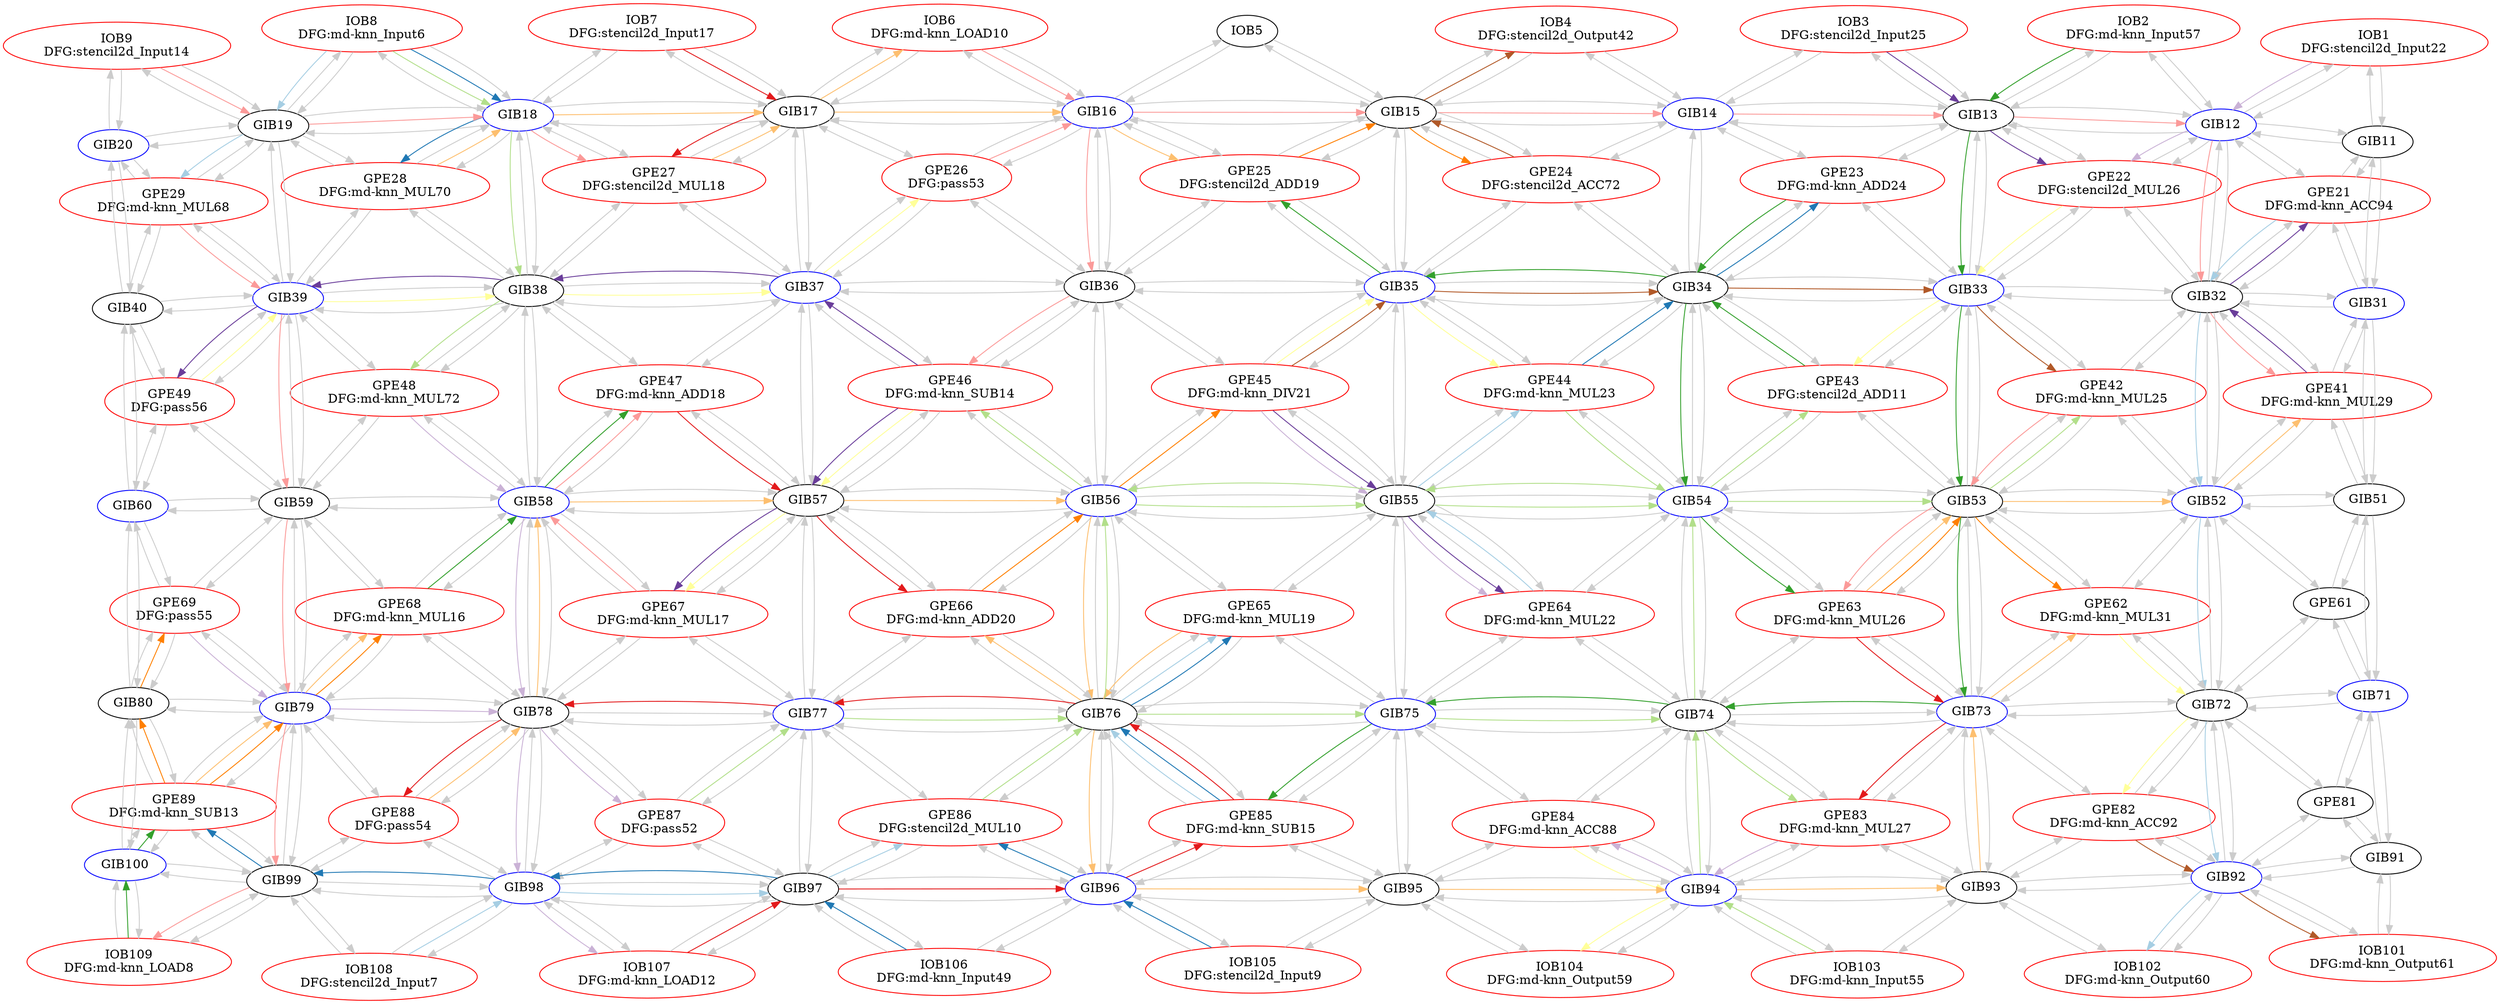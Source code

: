 Digraph G {
layout = sfdp;
overlap = scale;
IOB1[label = "IOB1\nDFG:stencil2d_Input22", color = red];
GIB11->IOB1[color = gray80];
GIB12->IOB1[color = gray80];
IOB2[label = "IOB2\nDFG:md-knn_Input57", color = red];
GIB12->IOB2[color = gray80];
GIB13->IOB2[color = gray80];
IOB3[label = "IOB3\nDFG:stencil2d_Input25", color = red];
GIB13->IOB3[color = gray80];
GIB14->IOB3[color = gray80];
IOB4[label = "IOB4\nDFG:stencil2d_Output42", color = red];
GIB14->IOB4[color = gray80];
GIB15->IOB4[color = gray80];
IOB5[label = "IOB5", color = black];
GIB15->IOB5[color = gray80];
GIB16->IOB5[color = gray80];
IOB6[label = "IOB6\nDFG:md-knn_LOAD10", color = red];
GIB16->IOB6[color = gray80];
GIB17->IOB6[color = gray80];
IOB7[label = "IOB7\nDFG:stencil2d_Input17", color = red];
GIB17->IOB7[color = gray80];
GIB18->IOB7[color = gray80];
IOB8[label = "IOB8\nDFG:md-knn_Input6", color = red];
GIB18->IOB8[color = gray80];
GIB19->IOB8[color = gray80];
IOB9[label = "IOB9\nDFG:stencil2d_Input14", color = red];
GIB19->IOB9[color = gray80];
GIB20->IOB9[color = gray80];
GIB11[label = "GIB11", color = black];
IOB1->GIB11[color = gray80];
GIB12->GIB11[color = gray80];
GPE21->GIB11[color = gray80];
GIB31->GIB11[color = gray80];
GIB12[label = "GIB12", color = blue];
IOB1->GIB12[color = gray80];
IOB2->GIB12[color = gray80];
GIB11->GIB12[color = gray80];
GIB13->GIB12[color = gray80];
GPE21->GIB12[color = gray80];
GPE22->GIB12[color = gray80];
GIB32->GIB12[color = gray80];
GIB13[label = "GIB13", color = black];
IOB2->GIB13[color = gray80];
IOB3->GIB13[color = gray80];
GIB12->GIB13[color = gray80];
GIB14->GIB13[color = gray80];
GPE22->GIB13[color = gray80];
GPE23->GIB13[color = gray80];
GIB33->GIB13[color = gray80];
GIB14[label = "GIB14", color = blue];
IOB3->GIB14[color = gray80];
IOB4->GIB14[color = gray80];
GIB13->GIB14[color = gray80];
GIB15->GIB14[color = gray80];
GPE23->GIB14[color = gray80];
GPE24->GIB14[color = gray80];
GIB34->GIB14[color = gray80];
GIB15[label = "GIB15", color = black];
IOB4->GIB15[color = gray80];
IOB5->GIB15[color = gray80];
GIB14->GIB15[color = gray80];
GIB16->GIB15[color = gray80];
GPE24->GIB15[color = gray80];
GPE25->GIB15[color = gray80];
GIB35->GIB15[color = gray80];
GIB16[label = "GIB16", color = blue];
IOB5->GIB16[color = gray80];
IOB6->GIB16[color = gray80];
GIB15->GIB16[color = gray80];
GIB17->GIB16[color = gray80];
GPE25->GIB16[color = gray80];
GPE26->GIB16[color = gray80];
GIB36->GIB16[color = gray80];
GIB17[label = "GIB17", color = black];
IOB6->GIB17[color = gray80];
IOB7->GIB17[color = gray80];
GIB16->GIB17[color = gray80];
GIB18->GIB17[color = gray80];
GPE26->GIB17[color = gray80];
GPE27->GIB17[color = gray80];
GIB37->GIB17[color = gray80];
GIB18[label = "GIB18", color = blue];
IOB7->GIB18[color = gray80];
IOB8->GIB18[color = gray80];
GIB17->GIB18[color = gray80];
GIB19->GIB18[color = gray80];
GPE27->GIB18[color = gray80];
GPE28->GIB18[color = gray80];
GIB38->GIB18[color = gray80];
GIB19[label = "GIB19", color = black];
IOB8->GIB19[color = gray80];
IOB9->GIB19[color = gray80];
GIB18->GIB19[color = gray80];
GIB20->GIB19[color = gray80];
GPE28->GIB19[color = gray80];
GPE29->GIB19[color = gray80];
GIB39->GIB19[color = gray80];
GIB20[label = "GIB20", color = blue];
IOB9->GIB20[color = gray80];
GIB19->GIB20[color = gray80];
GPE29->GIB20[color = gray80];
GIB40->GIB20[color = gray80];
GPE21[label = "GPE21\nDFG:md-knn_ACC94", color = red];
GIB11->GPE21[color = gray80];
GIB12->GPE21[color = gray80];
GIB31->GPE21[color = gray80];
GIB32->GPE21[color = gray80];
GPE22[label = "GPE22\nDFG:stencil2d_MUL26", color = red];
GIB12->GPE22[color = gray80];
GIB13->GPE22[color = gray80];
GIB32->GPE22[color = gray80];
GIB33->GPE22[color = gray80];
GPE23[label = "GPE23\nDFG:md-knn_ADD24", color = red];
GIB13->GPE23[color = gray80];
GIB14->GPE23[color = gray80];
GIB33->GPE23[color = gray80];
GIB34->GPE23[color = gray80];
GPE24[label = "GPE24\nDFG:stencil2d_ACC72", color = red];
GIB14->GPE24[color = gray80];
GIB15->GPE24[color = gray80];
GIB34->GPE24[color = gray80];
GIB35->GPE24[color = gray80];
GPE25[label = "GPE25\nDFG:stencil2d_ADD19", color = red];
GIB15->GPE25[color = gray80];
GIB16->GPE25[color = gray80];
GIB35->GPE25[color = gray80];
GIB36->GPE25[color = gray80];
GPE26[label = "GPE26\nDFG:pass53", color = red];
GIB16->GPE26[color = gray80];
GIB17->GPE26[color = gray80];
GIB36->GPE26[color = gray80];
GIB37->GPE26[color = gray80];
GPE27[label = "GPE27\nDFG:stencil2d_MUL18", color = red];
GIB17->GPE27[color = gray80];
GIB18->GPE27[color = gray80];
GIB37->GPE27[color = gray80];
GIB38->GPE27[color = gray80];
GPE28[label = "GPE28\nDFG:md-knn_MUL70", color = red];
GIB18->GPE28[color = gray80];
GIB19->GPE28[color = gray80];
GIB38->GPE28[color = gray80];
GIB39->GPE28[color = gray80];
GPE29[label = "GPE29\nDFG:md-knn_MUL68", color = red];
GIB19->GPE29[color = gray80];
GIB20->GPE29[color = gray80];
GIB39->GPE29[color = gray80];
GIB40->GPE29[color = gray80];
GIB31[label = "GIB31", color = blue];
GIB11->GIB31[color = gray80];
GPE21->GIB31[color = gray80];
GIB32->GIB31[color = gray80];
GPE41->GIB31[color = gray80];
GIB51->GIB31[color = gray80];
GIB32[label = "GIB32", color = black];
GIB12->GIB32[color = gray80];
GPE21->GIB32[color = gray80];
GPE22->GIB32[color = gray80];
GIB31->GIB32[color = gray80];
GIB33->GIB32[color = gray80];
GPE41->GIB32[color = gray80];
GPE42->GIB32[color = gray80];
GIB52->GIB32[color = gray80];
GIB33[label = "GIB33", color = blue];
GIB13->GIB33[color = gray80];
GPE22->GIB33[color = gray80];
GPE23->GIB33[color = gray80];
GIB32->GIB33[color = gray80];
GIB34->GIB33[color = gray80];
GPE42->GIB33[color = gray80];
GPE43->GIB33[color = gray80];
GIB53->GIB33[color = gray80];
GIB34[label = "GIB34", color = black];
GIB14->GIB34[color = gray80];
GPE23->GIB34[color = gray80];
GPE24->GIB34[color = gray80];
GIB33->GIB34[color = gray80];
GIB35->GIB34[color = gray80];
GPE43->GIB34[color = gray80];
GPE44->GIB34[color = gray80];
GIB54->GIB34[color = gray80];
GIB35[label = "GIB35", color = blue];
GIB15->GIB35[color = gray80];
GPE24->GIB35[color = gray80];
GPE25->GIB35[color = gray80];
GIB34->GIB35[color = gray80];
GIB36->GIB35[color = gray80];
GPE44->GIB35[color = gray80];
GPE45->GIB35[color = gray80];
GIB55->GIB35[color = gray80];
GIB36[label = "GIB36", color = black];
GIB16->GIB36[color = gray80];
GPE25->GIB36[color = gray80];
GPE26->GIB36[color = gray80];
GIB35->GIB36[color = gray80];
GIB37->GIB36[color = gray80];
GPE45->GIB36[color = gray80];
GPE46->GIB36[color = gray80];
GIB56->GIB36[color = gray80];
GIB37[label = "GIB37", color = blue];
GIB17->GIB37[color = gray80];
GPE26->GIB37[color = gray80];
GPE27->GIB37[color = gray80];
GIB36->GIB37[color = gray80];
GIB38->GIB37[color = gray80];
GPE46->GIB37[color = gray80];
GPE47->GIB37[color = gray80];
GIB57->GIB37[color = gray80];
GIB38[label = "GIB38", color = black];
GIB18->GIB38[color = gray80];
GPE27->GIB38[color = gray80];
GPE28->GIB38[color = gray80];
GIB37->GIB38[color = gray80];
GIB39->GIB38[color = gray80];
GPE47->GIB38[color = gray80];
GPE48->GIB38[color = gray80];
GIB58->GIB38[color = gray80];
GIB39[label = "GIB39", color = blue];
GIB19->GIB39[color = gray80];
GPE28->GIB39[color = gray80];
GPE29->GIB39[color = gray80];
GIB38->GIB39[color = gray80];
GIB40->GIB39[color = gray80];
GPE48->GIB39[color = gray80];
GPE49->GIB39[color = gray80];
GIB59->GIB39[color = gray80];
GIB40[label = "GIB40", color = black];
GIB20->GIB40[color = gray80];
GPE29->GIB40[color = gray80];
GIB39->GIB40[color = gray80];
GPE49->GIB40[color = gray80];
GIB60->GIB40[color = gray80];
GPE41[label = "GPE41\nDFG:md-knn_MUL29", color = red];
GIB31->GPE41[color = gray80];
GIB32->GPE41[color = gray80];
GIB51->GPE41[color = gray80];
GIB52->GPE41[color = gray80];
GPE42[label = "GPE42\nDFG:md-knn_MUL25", color = red];
GIB32->GPE42[color = gray80];
GIB33->GPE42[color = gray80];
GIB52->GPE42[color = gray80];
GIB53->GPE42[color = gray80];
GPE43[label = "GPE43\nDFG:stencil2d_ADD11", color = red];
GIB33->GPE43[color = gray80];
GIB34->GPE43[color = gray80];
GIB53->GPE43[color = gray80];
GIB54->GPE43[color = gray80];
GPE44[label = "GPE44\nDFG:md-knn_MUL23", color = red];
GIB34->GPE44[color = gray80];
GIB35->GPE44[color = gray80];
GIB54->GPE44[color = gray80];
GIB55->GPE44[color = gray80];
GPE45[label = "GPE45\nDFG:md-knn_DIV21", color = red];
GIB35->GPE45[color = gray80];
GIB36->GPE45[color = gray80];
GIB55->GPE45[color = gray80];
GIB56->GPE45[color = gray80];
GPE46[label = "GPE46\nDFG:md-knn_SUB14", color = red];
GIB36->GPE46[color = gray80];
GIB37->GPE46[color = gray80];
GIB56->GPE46[color = gray80];
GIB57->GPE46[color = gray80];
GPE47[label = "GPE47\nDFG:md-knn_ADD18", color = red];
GIB37->GPE47[color = gray80];
GIB38->GPE47[color = gray80];
GIB57->GPE47[color = gray80];
GIB58->GPE47[color = gray80];
GPE48[label = "GPE48\nDFG:md-knn_MUL72", color = red];
GIB38->GPE48[color = gray80];
GIB39->GPE48[color = gray80];
GIB58->GPE48[color = gray80];
GIB59->GPE48[color = gray80];
GPE49[label = "GPE49\nDFG:pass56", color = red];
GIB39->GPE49[color = gray80];
GIB40->GPE49[color = gray80];
GIB59->GPE49[color = gray80];
GIB60->GPE49[color = gray80];
GIB51[label = "GIB51", color = black];
GIB31->GIB51[color = gray80];
GPE41->GIB51[color = gray80];
GIB52->GIB51[color = gray80];
GPE61->GIB51[color = gray80];
GIB71->GIB51[color = gray80];
GIB52[label = "GIB52", color = blue];
GIB32->GIB52[color = gray80];
GPE41->GIB52[color = gray80];
GPE42->GIB52[color = gray80];
GIB51->GIB52[color = gray80];
GIB53->GIB52[color = gray80];
GPE61->GIB52[color = gray80];
GPE62->GIB52[color = gray80];
GIB72->GIB52[color = gray80];
GIB53[label = "GIB53", color = black];
GIB33->GIB53[color = gray80];
GPE42->GIB53[color = gray80];
GPE43->GIB53[color = gray80];
GIB52->GIB53[color = gray80];
GIB54->GIB53[color = gray80];
GPE62->GIB53[color = gray80];
GPE63->GIB53[color = gray80];
GIB73->GIB53[color = gray80];
GIB54[label = "GIB54", color = blue];
GIB34->GIB54[color = gray80];
GPE43->GIB54[color = gray80];
GPE44->GIB54[color = gray80];
GIB53->GIB54[color = gray80];
GIB55->GIB54[color = gray80];
GPE63->GIB54[color = gray80];
GPE64->GIB54[color = gray80];
GIB74->GIB54[color = gray80];
GIB55[label = "GIB55", color = black];
GIB35->GIB55[color = gray80];
GPE44->GIB55[color = gray80];
GPE45->GIB55[color = gray80];
GIB54->GIB55[color = gray80];
GIB56->GIB55[color = gray80];
GPE64->GIB55[color = gray80];
GPE65->GIB55[color = gray80];
GIB75->GIB55[color = gray80];
GIB56[label = "GIB56", color = blue];
GIB36->GIB56[color = gray80];
GPE45->GIB56[color = gray80];
GPE46->GIB56[color = gray80];
GIB55->GIB56[color = gray80];
GIB57->GIB56[color = gray80];
GPE65->GIB56[color = gray80];
GPE66->GIB56[color = gray80];
GIB76->GIB56[color = gray80];
GIB57[label = "GIB57", color = black];
GIB37->GIB57[color = gray80];
GPE46->GIB57[color = gray80];
GPE47->GIB57[color = gray80];
GIB56->GIB57[color = gray80];
GIB58->GIB57[color = gray80];
GPE66->GIB57[color = gray80];
GPE67->GIB57[color = gray80];
GIB77->GIB57[color = gray80];
GIB58[label = "GIB58", color = blue];
GIB38->GIB58[color = gray80];
GPE47->GIB58[color = gray80];
GPE48->GIB58[color = gray80];
GIB57->GIB58[color = gray80];
GIB59->GIB58[color = gray80];
GPE67->GIB58[color = gray80];
GPE68->GIB58[color = gray80];
GIB78->GIB58[color = gray80];
GIB59[label = "GIB59", color = black];
GIB39->GIB59[color = gray80];
GPE48->GIB59[color = gray80];
GPE49->GIB59[color = gray80];
GIB58->GIB59[color = gray80];
GIB60->GIB59[color = gray80];
GPE68->GIB59[color = gray80];
GPE69->GIB59[color = gray80];
GIB79->GIB59[color = gray80];
GIB60[label = "GIB60", color = blue];
GIB40->GIB60[color = gray80];
GPE49->GIB60[color = gray80];
GIB59->GIB60[color = gray80];
GPE69->GIB60[color = gray80];
GIB80->GIB60[color = gray80];
GPE61[label = "GPE61", color = black];
GIB51->GPE61[color = gray80];
GIB52->GPE61[color = gray80];
GIB71->GPE61[color = gray80];
GIB72->GPE61[color = gray80];
GPE62[label = "GPE62\nDFG:md-knn_MUL31", color = red];
GIB52->GPE62[color = gray80];
GIB53->GPE62[color = gray80];
GIB72->GPE62[color = gray80];
GIB73->GPE62[color = gray80];
GPE63[label = "GPE63\nDFG:md-knn_MUL26", color = red];
GIB53->GPE63[color = gray80];
GIB54->GPE63[color = gray80];
GIB73->GPE63[color = gray80];
GIB74->GPE63[color = gray80];
GPE64[label = "GPE64\nDFG:md-knn_MUL22", color = red];
GIB54->GPE64[color = gray80];
GIB55->GPE64[color = gray80];
GIB74->GPE64[color = gray80];
GIB75->GPE64[color = gray80];
GPE65[label = "GPE65\nDFG:md-knn_MUL19", color = red];
GIB55->GPE65[color = gray80];
GIB56->GPE65[color = gray80];
GIB75->GPE65[color = gray80];
GIB76->GPE65[color = gray80];
GPE66[label = "GPE66\nDFG:md-knn_ADD20", color = red];
GIB56->GPE66[color = gray80];
GIB57->GPE66[color = gray80];
GIB76->GPE66[color = gray80];
GIB77->GPE66[color = gray80];
GPE67[label = "GPE67\nDFG:md-knn_MUL17", color = red];
GIB57->GPE67[color = gray80];
GIB58->GPE67[color = gray80];
GIB77->GPE67[color = gray80];
GIB78->GPE67[color = gray80];
GPE68[label = "GPE68\nDFG:md-knn_MUL16", color = red];
GIB58->GPE68[color = gray80];
GIB59->GPE68[color = gray80];
GIB78->GPE68[color = gray80];
GIB79->GPE68[color = gray80];
GPE69[label = "GPE69\nDFG:pass55", color = red];
GIB59->GPE69[color = gray80];
GIB60->GPE69[color = gray80];
GIB79->GPE69[color = gray80];
GIB80->GPE69[color = gray80];
GIB71[label = "GIB71", color = blue];
GIB51->GIB71[color = gray80];
GPE61->GIB71[color = gray80];
GIB72->GIB71[color = gray80];
GPE81->GIB71[color = gray80];
GIB91->GIB71[color = gray80];
GIB72[label = "GIB72", color = black];
GIB52->GIB72[color = gray80];
GPE61->GIB72[color = gray80];
GPE62->GIB72[color = gray80];
GIB71->GIB72[color = gray80];
GIB73->GIB72[color = gray80];
GPE81->GIB72[color = gray80];
GPE82->GIB72[color = gray80];
GIB92->GIB72[color = gray80];
GIB73[label = "GIB73", color = blue];
GIB53->GIB73[color = gray80];
GPE62->GIB73[color = gray80];
GPE63->GIB73[color = gray80];
GIB72->GIB73[color = gray80];
GIB74->GIB73[color = gray80];
GPE82->GIB73[color = gray80];
GPE83->GIB73[color = gray80];
GIB93->GIB73[color = gray80];
GIB74[label = "GIB74", color = black];
GIB54->GIB74[color = gray80];
GPE63->GIB74[color = gray80];
GPE64->GIB74[color = gray80];
GIB73->GIB74[color = gray80];
GIB75->GIB74[color = gray80];
GPE83->GIB74[color = gray80];
GPE84->GIB74[color = gray80];
GIB94->GIB74[color = gray80];
GIB75[label = "GIB75", color = blue];
GIB55->GIB75[color = gray80];
GPE64->GIB75[color = gray80];
GPE65->GIB75[color = gray80];
GIB74->GIB75[color = gray80];
GIB76->GIB75[color = gray80];
GPE84->GIB75[color = gray80];
GPE85->GIB75[color = gray80];
GIB95->GIB75[color = gray80];
GIB76[label = "GIB76", color = black];
GIB56->GIB76[color = gray80];
GPE65->GIB76[color = gray80];
GPE66->GIB76[color = gray80];
GIB75->GIB76[color = gray80];
GIB77->GIB76[color = gray80];
GPE85->GIB76[color = gray80];
GPE86->GIB76[color = gray80];
GIB96->GIB76[color = gray80];
GIB77[label = "GIB77", color = blue];
GIB57->GIB77[color = gray80];
GPE66->GIB77[color = gray80];
GPE67->GIB77[color = gray80];
GIB76->GIB77[color = gray80];
GIB78->GIB77[color = gray80];
GPE86->GIB77[color = gray80];
GPE87->GIB77[color = gray80];
GIB97->GIB77[color = gray80];
GIB78[label = "GIB78", color = black];
GIB58->GIB78[color = gray80];
GPE67->GIB78[color = gray80];
GPE68->GIB78[color = gray80];
GIB77->GIB78[color = gray80];
GIB79->GIB78[color = gray80];
GPE87->GIB78[color = gray80];
GPE88->GIB78[color = gray80];
GIB98->GIB78[color = gray80];
GIB79[label = "GIB79", color = blue];
GIB59->GIB79[color = gray80];
GPE68->GIB79[color = gray80];
GPE69->GIB79[color = gray80];
GIB78->GIB79[color = gray80];
GIB80->GIB79[color = gray80];
GPE88->GIB79[color = gray80];
GPE89->GIB79[color = gray80];
GIB99->GIB79[color = gray80];
GIB80[label = "GIB80", color = black];
GIB60->GIB80[color = gray80];
GPE69->GIB80[color = gray80];
GIB79->GIB80[color = gray80];
GPE89->GIB80[color = gray80];
GIB100->GIB80[color = gray80];
GPE81[label = "GPE81", color = black];
GIB71->GPE81[color = gray80];
GIB72->GPE81[color = gray80];
GIB91->GPE81[color = gray80];
GIB92->GPE81[color = gray80];
GPE82[label = "GPE82\nDFG:md-knn_ACC92", color = red];
GIB72->GPE82[color = gray80];
GIB73->GPE82[color = gray80];
GIB92->GPE82[color = gray80];
GIB93->GPE82[color = gray80];
GPE83[label = "GPE83\nDFG:md-knn_MUL27", color = red];
GIB73->GPE83[color = gray80];
GIB74->GPE83[color = gray80];
GIB93->GPE83[color = gray80];
GIB94->GPE83[color = gray80];
GPE84[label = "GPE84\nDFG:md-knn_ACC88", color = red];
GIB74->GPE84[color = gray80];
GIB75->GPE84[color = gray80];
GIB94->GPE84[color = gray80];
GIB95->GPE84[color = gray80];
GPE85[label = "GPE85\nDFG:md-knn_SUB15", color = red];
GIB75->GPE85[color = gray80];
GIB76->GPE85[color = gray80];
GIB95->GPE85[color = gray80];
GIB96->GPE85[color = gray80];
GPE86[label = "GPE86\nDFG:stencil2d_MUL10", color = red];
GIB76->GPE86[color = gray80];
GIB77->GPE86[color = gray80];
GIB96->GPE86[color = gray80];
GIB97->GPE86[color = gray80];
GPE87[label = "GPE87\nDFG:pass52", color = red];
GIB77->GPE87[color = gray80];
GIB78->GPE87[color = gray80];
GIB97->GPE87[color = gray80];
GIB98->GPE87[color = gray80];
GPE88[label = "GPE88\nDFG:pass54", color = red];
GIB78->GPE88[color = gray80];
GIB79->GPE88[color = gray80];
GIB98->GPE88[color = gray80];
GIB99->GPE88[color = gray80];
GPE89[label = "GPE89\nDFG:md-knn_SUB13", color = red];
GIB79->GPE89[color = gray80];
GIB80->GPE89[color = gray80];
GIB99->GPE89[color = gray80];
GIB100->GPE89[color = gray80];
GIB91[label = "GIB91", color = black];
GIB71->GIB91[color = gray80];
GPE81->GIB91[color = gray80];
GIB92->GIB91[color = gray80];
IOB101->GIB91[color = gray80];
GIB92[label = "GIB92", color = blue];
GIB72->GIB92[color = gray80];
GPE81->GIB92[color = gray80];
GPE82->GIB92[color = gray80];
GIB91->GIB92[color = gray80];
GIB93->GIB92[color = gray80];
IOB101->GIB92[color = gray80];
IOB102->GIB92[color = gray80];
GIB93[label = "GIB93", color = black];
GIB73->GIB93[color = gray80];
GPE82->GIB93[color = gray80];
GPE83->GIB93[color = gray80];
GIB92->GIB93[color = gray80];
GIB94->GIB93[color = gray80];
IOB102->GIB93[color = gray80];
IOB103->GIB93[color = gray80];
GIB94[label = "GIB94", color = blue];
GIB74->GIB94[color = gray80];
GPE83->GIB94[color = gray80];
GPE84->GIB94[color = gray80];
GIB93->GIB94[color = gray80];
GIB95->GIB94[color = gray80];
IOB103->GIB94[color = gray80];
IOB104->GIB94[color = gray80];
GIB95[label = "GIB95", color = black];
GIB75->GIB95[color = gray80];
GPE84->GIB95[color = gray80];
GPE85->GIB95[color = gray80];
GIB94->GIB95[color = gray80];
GIB96->GIB95[color = gray80];
IOB104->GIB95[color = gray80];
IOB105->GIB95[color = gray80];
GIB96[label = "GIB96", color = blue];
GIB76->GIB96[color = gray80];
GPE85->GIB96[color = gray80];
GPE86->GIB96[color = gray80];
GIB95->GIB96[color = gray80];
GIB97->GIB96[color = gray80];
IOB105->GIB96[color = gray80];
IOB106->GIB96[color = gray80];
GIB97[label = "GIB97", color = black];
GIB77->GIB97[color = gray80];
GPE86->GIB97[color = gray80];
GPE87->GIB97[color = gray80];
GIB96->GIB97[color = gray80];
GIB98->GIB97[color = gray80];
IOB106->GIB97[color = gray80];
IOB107->GIB97[color = gray80];
GIB98[label = "GIB98", color = blue];
GIB78->GIB98[color = gray80];
GPE87->GIB98[color = gray80];
GPE88->GIB98[color = gray80];
GIB97->GIB98[color = gray80];
GIB99->GIB98[color = gray80];
IOB107->GIB98[color = gray80];
IOB108->GIB98[color = gray80];
GIB99[label = "GIB99", color = black];
GIB79->GIB99[color = gray80];
GPE88->GIB99[color = gray80];
GPE89->GIB99[color = gray80];
GIB98->GIB99[color = gray80];
GIB100->GIB99[color = gray80];
IOB108->GIB99[color = gray80];
IOB109->GIB99[color = gray80];
GIB100[label = "GIB100", color = blue];
GIB80->GIB100[color = gray80];
GPE89->GIB100[color = gray80];
GIB99->GIB100[color = gray80];
IOB109->GIB100[color = gray80];
IOB101[label = "IOB101\nDFG:md-knn_Output61", color = red];
GIB91->IOB101[color = gray80];
GIB92->IOB101[color = gray80];
IOB102[label = "IOB102\nDFG:md-knn_Output60", color = red];
GIB92->IOB102[color = gray80];
GIB93->IOB102[color = gray80];
IOB103[label = "IOB103\nDFG:md-knn_Input55", color = red];
GIB93->IOB103[color = gray80];
GIB94->IOB103[color = gray80];
IOB104[label = "IOB104\nDFG:md-knn_Output59", color = red];
GIB94->IOB104[color = gray80];
GIB95->IOB104[color = gray80];
IOB105[label = "IOB105\nDFG:stencil2d_Input9", color = red];
GIB95->IOB105[color = gray80];
GIB96->IOB105[color = gray80];
IOB106[label = "IOB106\nDFG:md-knn_Input49", color = red];
GIB96->IOB106[color = gray80];
GIB97->IOB106[color = gray80];
IOB107[label = "IOB107\nDFG:md-knn_LOAD12", color = red];
GIB97->IOB107[color = gray80];
GIB98->IOB107[color = gray80];
IOB108[label = "IOB108\nDFG:stencil2d_Input7", color = red];
GIB98->IOB108[color = gray80];
GIB99->IOB108[color = gray80];
IOB109[label = "IOB109\nDFG:md-knn_LOAD8", color = red];
GIB99->IOB109[color = gray80];
GIB100->IOB109[color = gray80];
edge [colorscheme=paired12];
IOB108->GIB98->GIB97->GPE86[weight = 4, color = 1];
IOB105->GIB96->GPE86[weight = 4, color = 2];
GPE86->GIB76->GIB56->GIB55->GIB54->GPE43[weight = 4, color = 3];
GPE43->GIB34->GIB35->GPE25[weight = 4, color = 4];
IOB9->GIB19->GIB18->GPE27[weight = 4, color = 5];
IOB7->GIB17->GPE27[weight = 4, color = 6];
GPE27->GIB17->GIB16->GPE25[weight = 4, color = 7];
GPE25->GIB15->GPE24[weight = 4, color = 8];
IOB1->GIB12->GPE22[weight = 4, color = 9];
IOB3->GIB13->GPE22[weight = 4, color = 10];
GPE22->GIB33->GPE43[weight = 4, color = 11];
GPE24->GIB15->IOB4[weight = 4, color = 12];
IOB8->GIB19->GPE29[weight = 4, color = 1];
IOB8->GIB18->GPE28[weight = 4, color = 2];
IOB8->GIB18->GIB38->GPE48[weight = 4, color = 3];
IOB109->GIB100->GPE89[weight = 4, color = 4];
IOB6->GIB16->GIB36->GPE46[weight = 4, color = 5];
IOB107->GIB97->GIB96->GPE85[weight = 4, color = 6];
GPE89->GIB79->GPE68[weight = 4, color = 7];
GPE89->GIB79->GPE68[weight = 4, color = 8];
GPE46->GIB57->GPE67[weight = 4, color = 10];
GPE46->GIB57->GPE67[weight = 4, color = 11];
GPE85->GIB76->GPE65[weight = 4, color = 1];
GPE85->GIB76->GPE65[weight = 4, color = 2];
GPE68->GIB58->GPE47[weight = 4, color = 4];
GPE67->GIB58->GPE47[weight = 4, color = 5];
GPE47->GIB57->GPE66[weight = 4, color = 6];
GPE65->GIB76->GPE66[weight = 4, color = 7];
GPE66->GIB56->GPE45[weight = 4, color = 8];
GPE45->GIB55->GPE64[weight = 4, color = 9];
GPE45->GIB55->GPE64[weight = 4, color = 10];
GPE45->GIB35->GPE44[weight = 4, color = 11];
GPE45->GIB35->GIB34->GIB33->GPE42[weight = 4, color = 12];
GPE64->GIB55->GPE44[weight = 4, color = 1];
GPE44->GIB34->GPE23[weight = 4, color = 2];
GPE44->GIB54->GIB53->GPE42[weight = 4, color = 3];
GPE23->GIB34->GIB54->GPE63[weight = 4, color = 4];
GPE42->GIB53->GPE63[weight = 4, color = 5];
GPE63->GIB73->GPE83[weight = 4, color = 6];
GPE63->GIB53->GIB52->GPE41[weight = 4, color = 7];
GPE63->GIB53->GPE62[weight = 4, color = 8];
GPE83->GIB94->GPE84[weight = 4, color = 9];
GPE41->GIB32->GPE21[weight = 4, color = 10];
GPE62->GIB72->GPE82[weight = 4, color = 11];
IOB106->GIB97->GIB98->GIB99->GPE89[weight = 4, color = 2];
IOB103->GIB94->GIB74->GIB54->GIB55->GIB56->GPE46[weight = 4, color = 3];
IOB2->GIB13->GIB33->GIB53->GIB73->GIB74->GIB75->GPE85[weight = 4, color = 4];
GPE29->GIB39->GIB59->GIB79->GIB99->IOB109[weight = 4, color = 5];
GPE28->GIB18->GIB17->IOB6[weight = 4, color = 7];
GPE48->GIB58->GIB78->GIB98->IOB107[weight = 4, color = 9];
GPE84->GIB94->IOB104[weight = 4, color = 11];
GPE82->GIB92->IOB101[weight = 4, color = 12];
GPE21->GIB32->GIB52->GIB72->GIB92->IOB102[weight = 4, color = 1];
GPE87->GIB77->GIB76->GIB75->GIB74->GPE83[weight = 4, color = 3];
GPE26->GIB16->GIB15->GIB14->GIB13->GIB12->GIB32->GPE41[weight = 4, color = 5];
GPE85->GIB76->GIB77->GIB78->GPE88[weight = 4, color = 6];
GPE88->GIB78->GIB58->GIB57->GIB56->GIB76->GIB96->GIB95->GIB94->GIB93->GIB73->GPE62[weight = 4, color = 7];
GPE89->GIB80->GPE69[weight = 4, color = 8];
GPE69->GIB79->GIB78->GPE87[weight = 4, color = 9];
GPE46->GIB37->GIB38->GIB39->GPE49[weight = 4, color = 10];
GPE49->GIB39->GIB38->GIB37->GPE26[weight = 4, color = 11];
}
